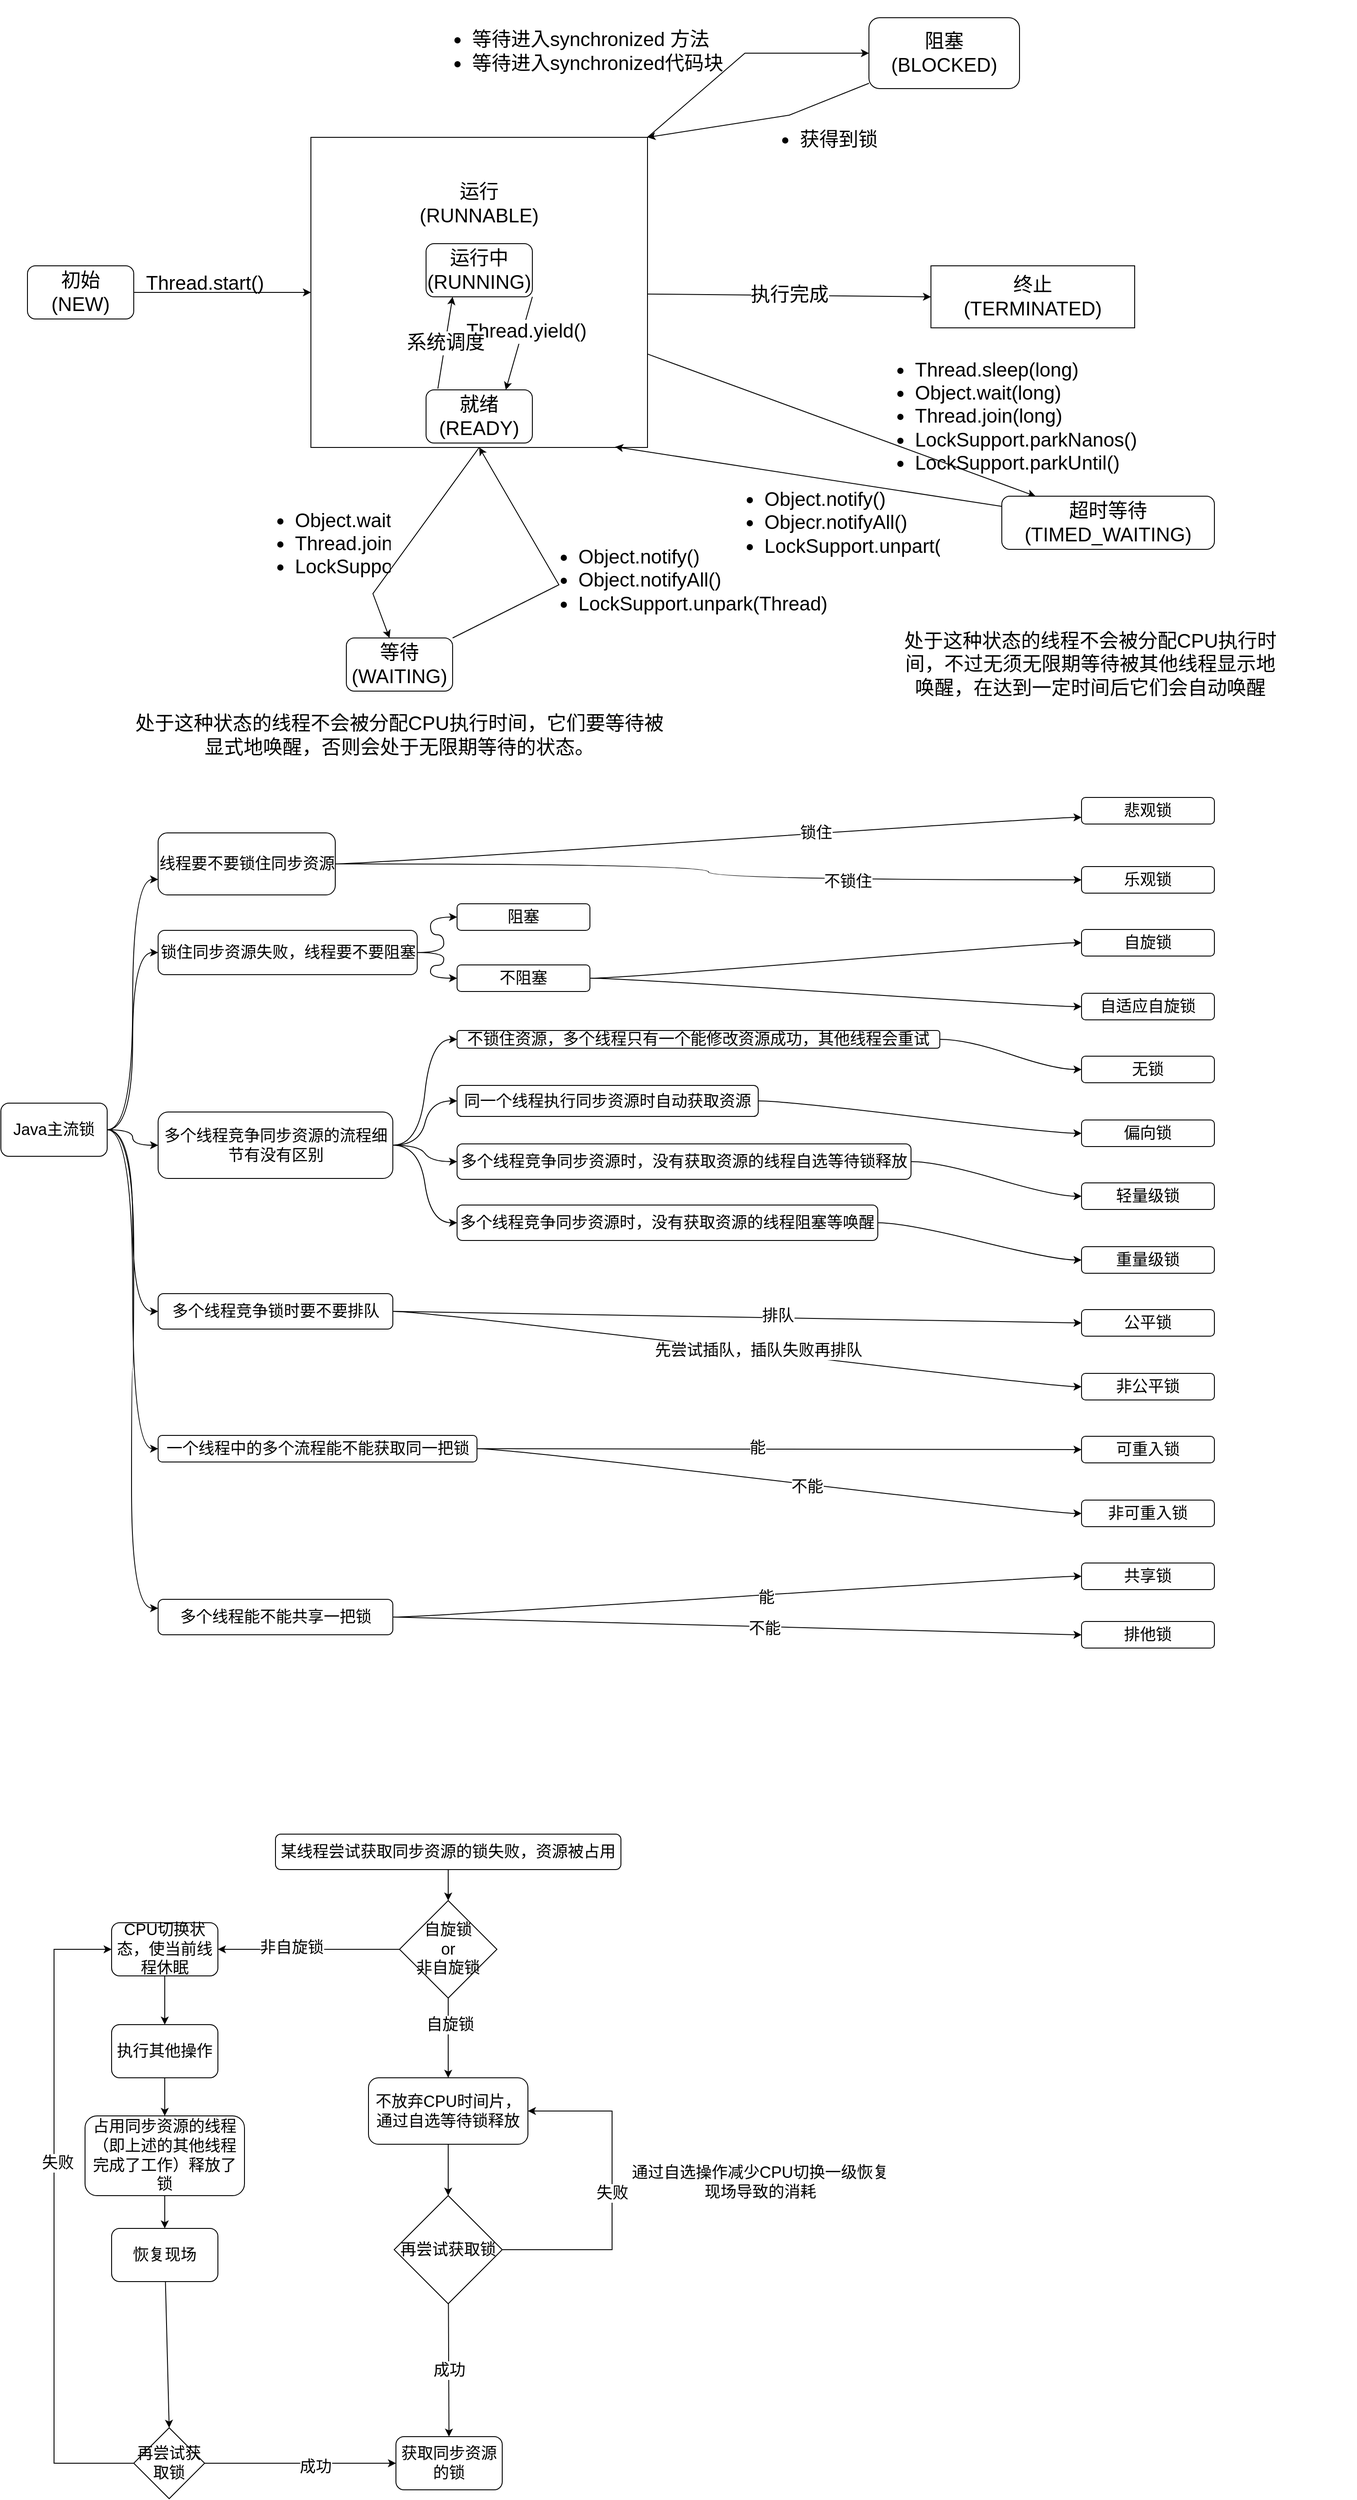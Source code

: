 <mxfile version="20.8.18" type="github">
  <diagram name="第 1 页" id="tizCBJ4NKOCjr-1ZEh5j">
    <mxGraphModel dx="1687" dy="899" grid="1" gridSize="10" guides="1" tooltips="1" connect="1" arrows="1" fold="1" page="1" pageScale="1" pageWidth="4681" pageHeight="3300" math="0" shadow="0">
      <root>
        <mxCell id="0" />
        <mxCell id="1" parent="0" />
        <mxCell id="bgsILNq23VBd8kHxIPbx-1" style="edgeStyle=orthogonalEdgeStyle;rounded=0;orthogonalLoop=1;jettySize=auto;html=1;entryX=0;entryY=0.5;entryDx=0;entryDy=0;fontSize=22;" parent="1" source="bgsILNq23VBd8kHxIPbx-2" target="bgsILNq23VBd8kHxIPbx-7" edge="1">
          <mxGeometry relative="1" as="geometry">
            <Array as="points">
              <mxPoint x="220" y="400" />
              <mxPoint x="220" y="400" />
            </Array>
          </mxGeometry>
        </mxCell>
        <mxCell id="bgsILNq23VBd8kHxIPbx-2" value="初始&lt;br style=&quot;font-size: 22px;&quot;&gt;(NEW)" style="rounded=1;whiteSpace=wrap;html=1;fontSize=22;" parent="1" vertex="1">
          <mxGeometry x="40" y="370" width="120" height="60" as="geometry" />
        </mxCell>
        <mxCell id="bgsILNq23VBd8kHxIPbx-3" value="执行完成" style="edgeStyle=none;rounded=0;orthogonalLoop=1;jettySize=auto;html=1;entryX=0;entryY=0.5;entryDx=0;entryDy=0;fontSize=22;" parent="1" source="bgsILNq23VBd8kHxIPbx-7" target="bgsILNq23VBd8kHxIPbx-15" edge="1">
          <mxGeometry relative="1" as="geometry" />
        </mxCell>
        <mxCell id="bgsILNq23VBd8kHxIPbx-4" style="edgeStyle=none;rounded=0;orthogonalLoop=1;jettySize=auto;html=1;exitX=1;exitY=0;exitDx=0;exitDy=0;fontSize=22;" parent="1" source="bgsILNq23VBd8kHxIPbx-7" target="bgsILNq23VBd8kHxIPbx-17" edge="1">
          <mxGeometry relative="1" as="geometry">
            <Array as="points">
              <mxPoint x="850" y="130" />
            </Array>
          </mxGeometry>
        </mxCell>
        <mxCell id="bgsILNq23VBd8kHxIPbx-5" style="edgeStyle=none;rounded=0;orthogonalLoop=1;jettySize=auto;html=1;exitX=0.5;exitY=1;exitDx=0;exitDy=0;fontSize=22;" parent="1" source="bgsILNq23VBd8kHxIPbx-7" target="bgsILNq23VBd8kHxIPbx-21" edge="1">
          <mxGeometry relative="1" as="geometry">
            <Array as="points">
              <mxPoint x="430" y="740" />
            </Array>
          </mxGeometry>
        </mxCell>
        <mxCell id="bgsILNq23VBd8kHxIPbx-6" style="edgeStyle=none;rounded=0;orthogonalLoop=1;jettySize=auto;html=1;fontSize=22;" parent="1" source="bgsILNq23VBd8kHxIPbx-7" target="bgsILNq23VBd8kHxIPbx-25" edge="1">
          <mxGeometry relative="1" as="geometry" />
        </mxCell>
        <mxCell id="bgsILNq23VBd8kHxIPbx-7" value="&lt;blockquote style=&quot;margin: 0px 0px 0px 40px; border: none; padding: 0px; font-size: 22px;&quot;&gt;&lt;div style=&quot;font-size: 22px;&quot;&gt;&lt;br style=&quot;font-size: 22px;&quot;&gt;&lt;/div&gt;&lt;/blockquote&gt;" style="rounded=0;whiteSpace=wrap;html=1;align=center;fontSize=22;" parent="1" vertex="1">
          <mxGeometry x="360" y="225" width="380" height="350" as="geometry" />
        </mxCell>
        <mxCell id="bgsILNq23VBd8kHxIPbx-8" value="Thread.start()" style="text;html=1;align=center;verticalAlign=middle;resizable=0;points=[];autosize=1;strokeColor=none;fillColor=none;fontSize=22;" parent="1" vertex="1">
          <mxGeometry x="160" y="370" width="160" height="40" as="geometry" />
        </mxCell>
        <mxCell id="bgsILNq23VBd8kHxIPbx-9" value="运行&lt;br style=&quot;font-size: 22px;&quot;&gt;(RUNNABLE)" style="rounded=1;whiteSpace=wrap;html=1;strokeColor=none;fontSize=22;" parent="1" vertex="1">
          <mxGeometry x="430" y="240" width="240" height="120" as="geometry" />
        </mxCell>
        <mxCell id="bgsILNq23VBd8kHxIPbx-10" style="rounded=0;orthogonalLoop=1;jettySize=auto;html=1;entryX=0.75;entryY=0;entryDx=0;entryDy=0;fontSize=22;exitX=1;exitY=1;exitDx=0;exitDy=0;" parent="1" source="bgsILNq23VBd8kHxIPbx-12" target="bgsILNq23VBd8kHxIPbx-14" edge="1">
          <mxGeometry relative="1" as="geometry" />
        </mxCell>
        <mxCell id="bgsILNq23VBd8kHxIPbx-11" value="Thread.yield()" style="edgeLabel;html=1;align=center;verticalAlign=middle;resizable=0;points=[];fontSize=22;" parent="bgsILNq23VBd8kHxIPbx-10" vertex="1" connectable="0">
          <mxGeometry x="-0.276" y="4" relative="1" as="geometry">
            <mxPoint as="offset" />
          </mxGeometry>
        </mxCell>
        <mxCell id="bgsILNq23VBd8kHxIPbx-12" value="运行中&lt;br style=&quot;font-size: 22px;&quot;&gt;(RUNNING)" style="rounded=1;whiteSpace=wrap;html=1;fontSize=22;" parent="1" vertex="1">
          <mxGeometry x="490" y="345" width="120" height="60" as="geometry" />
        </mxCell>
        <mxCell id="bgsILNq23VBd8kHxIPbx-13" value="系统调度" style="edgeStyle=none;rounded=0;orthogonalLoop=1;jettySize=auto;html=1;entryX=0.25;entryY=1;entryDx=0;entryDy=0;fontSize=22;exitX=0.111;exitY=-0.022;exitDx=0;exitDy=0;exitPerimeter=0;" parent="1" source="bgsILNq23VBd8kHxIPbx-14" target="bgsILNq23VBd8kHxIPbx-12" edge="1">
          <mxGeometry relative="1" as="geometry" />
        </mxCell>
        <mxCell id="bgsILNq23VBd8kHxIPbx-14" value="就绪&lt;br style=&quot;font-size: 22px;&quot;&gt;(READY)" style="rounded=1;whiteSpace=wrap;html=1;fontSize=22;" parent="1" vertex="1">
          <mxGeometry x="490" y="510" width="120" height="60" as="geometry" />
        </mxCell>
        <mxCell id="bgsILNq23VBd8kHxIPbx-15" value="终止&lt;br style=&quot;font-size: 22px;&quot;&gt;(TERMINATED)" style="rounded=0;whiteSpace=wrap;html=1;fontSize=22;" parent="1" vertex="1">
          <mxGeometry x="1060" y="370" width="230" height="70" as="geometry" />
        </mxCell>
        <mxCell id="bgsILNq23VBd8kHxIPbx-16" style="edgeStyle=none;rounded=0;orthogonalLoop=1;jettySize=auto;html=1;entryX=1;entryY=0;entryDx=0;entryDy=0;fontSize=22;" parent="1" source="bgsILNq23VBd8kHxIPbx-17" target="bgsILNq23VBd8kHxIPbx-7" edge="1">
          <mxGeometry relative="1" as="geometry">
            <Array as="points">
              <mxPoint x="900" y="200" />
            </Array>
          </mxGeometry>
        </mxCell>
        <mxCell id="bgsILNq23VBd8kHxIPbx-17" value="阻塞&lt;br style=&quot;font-size: 22px;&quot;&gt;(BLOCKED)" style="rounded=1;whiteSpace=wrap;html=1;fontSize=22;" parent="1" vertex="1">
          <mxGeometry x="990" y="90" width="170" height="80" as="geometry" />
        </mxCell>
        <mxCell id="bgsILNq23VBd8kHxIPbx-18" value="&lt;ul style=&quot;font-size: 22px;&quot;&gt;&lt;li style=&quot;font-size: 22px;&quot;&gt;等待进入synchronized 方法&lt;/li&gt;&lt;li style=&quot;font-size: 22px;&quot;&gt;等待进入synchronized代码块&lt;/li&gt;&lt;/ul&gt;" style="text;strokeColor=none;fillColor=none;html=1;whiteSpace=wrap;verticalAlign=middle;overflow=hidden;fontSize=22;" parent="1" vertex="1">
          <mxGeometry x="500" y="70" width="360" height="115" as="geometry" />
        </mxCell>
        <mxCell id="bgsILNq23VBd8kHxIPbx-19" value="&lt;ul style=&quot;font-size: 22px;&quot;&gt;&lt;li style=&quot;font-size: 22px;&quot;&gt;获得到锁&lt;/li&gt;&lt;/ul&gt;" style="text;strokeColor=none;fillColor=none;html=1;whiteSpace=wrap;verticalAlign=middle;overflow=hidden;fontSize=22;" parent="1" vertex="1">
          <mxGeometry x="870" y="190" width="130" height="60" as="geometry" />
        </mxCell>
        <mxCell id="bgsILNq23VBd8kHxIPbx-20" style="edgeStyle=none;rounded=0;orthogonalLoop=1;jettySize=auto;html=1;entryX=0.5;entryY=1;entryDx=0;entryDy=0;fontSize=22;" parent="1" source="bgsILNq23VBd8kHxIPbx-21" target="bgsILNq23VBd8kHxIPbx-7" edge="1">
          <mxGeometry relative="1" as="geometry">
            <Array as="points">
              <mxPoint x="640" y="730" />
            </Array>
          </mxGeometry>
        </mxCell>
        <mxCell id="bgsILNq23VBd8kHxIPbx-21" value="等待&lt;br style=&quot;font-size: 22px;&quot;&gt;(WAITING)" style="rounded=1;whiteSpace=wrap;html=1;fontSize=22;" parent="1" vertex="1">
          <mxGeometry x="400" y="790" width="120" height="60" as="geometry" />
        </mxCell>
        <mxCell id="bgsILNq23VBd8kHxIPbx-22" value="&lt;ul style=&quot;font-size: 22px;&quot;&gt;&lt;li style=&quot;font-size: 22px;&quot;&gt;Object.wait()&lt;/li&gt;&lt;li style=&quot;font-size: 22px;&quot;&gt;Thread.join()&lt;/li&gt;&lt;li style=&quot;font-size: 22px;&quot;&gt;LockSupport.park()&lt;/li&gt;&lt;/ul&gt;" style="text;strokeColor=none;fillColor=none;html=1;whiteSpace=wrap;verticalAlign=middle;overflow=hidden;fontSize=22;" parent="1" vertex="1">
          <mxGeometry x="300" y="620" width="150" height="110" as="geometry" />
        </mxCell>
        <mxCell id="bgsILNq23VBd8kHxIPbx-23" value="&lt;ul style=&quot;font-size: 22px;&quot;&gt;&lt;li style=&quot;font-size: 22px;&quot;&gt;Object.notify()&lt;/li&gt;&lt;li style=&quot;font-size: 22px;&quot;&gt;Object.notifyAll()&lt;/li&gt;&lt;li style=&quot;font-size: 22px;&quot;&gt;LockSupport.unpark(Thread)&lt;/li&gt;&lt;/ul&gt;" style="text;strokeColor=none;fillColor=none;html=1;whiteSpace=wrap;verticalAlign=middle;overflow=hidden;fontSize=22;" parent="1" vertex="1">
          <mxGeometry x="620" y="630" width="360" height="190" as="geometry" />
        </mxCell>
        <mxCell id="bgsILNq23VBd8kHxIPbx-24" style="edgeStyle=none;rounded=0;orthogonalLoop=1;jettySize=auto;html=1;entryX=0.904;entryY=0.998;entryDx=0;entryDy=0;entryPerimeter=0;fontSize=22;" parent="1" source="bgsILNq23VBd8kHxIPbx-25" target="bgsILNq23VBd8kHxIPbx-7" edge="1">
          <mxGeometry relative="1" as="geometry" />
        </mxCell>
        <mxCell id="bgsILNq23VBd8kHxIPbx-25" value="超时等待&lt;br style=&quot;font-size: 22px;&quot;&gt;(TIMED_WAITING)" style="rounded=1;whiteSpace=wrap;html=1;fontSize=22;" parent="1" vertex="1">
          <mxGeometry x="1140" y="630" width="240" height="60" as="geometry" />
        </mxCell>
        <mxCell id="bgsILNq23VBd8kHxIPbx-26" value="&lt;ul style=&quot;font-size: 22px;&quot;&gt;&lt;li style=&quot;font-size: 22px;&quot;&gt;Thread.sleep(long)&lt;/li&gt;&lt;li style=&quot;font-size: 22px;&quot;&gt;Object.wait(long)&lt;/li&gt;&lt;li style=&quot;font-size: 22px;&quot;&gt;Thread.join(long)&lt;/li&gt;&lt;li style=&quot;font-size: 22px;&quot;&gt;LockSupport.parkNanos()&lt;/li&gt;&lt;li style=&quot;font-size: 22px;&quot;&gt;LockSupport.parkUntil()&lt;/li&gt;&lt;/ul&gt;" style="text;strokeColor=none;fillColor=none;html=1;whiteSpace=wrap;verticalAlign=middle;overflow=hidden;fontSize=22;" parent="1" vertex="1">
          <mxGeometry x="1000" y="450" width="540" height="160" as="geometry" />
        </mxCell>
        <mxCell id="bgsILNq23VBd8kHxIPbx-27" value="&lt;ul style=&quot;font-size: 22px;&quot;&gt;&lt;li style=&quot;font-size: 22px;&quot;&gt;Object.notify()&lt;/li&gt;&lt;li style=&quot;font-size: 22px;&quot;&gt;Objecr.notifyAll()&lt;/li&gt;&lt;li style=&quot;font-size: 22px;&quot;&gt;LockSupport.unpart(Thread)&lt;/li&gt;&lt;/ul&gt;" style="text;strokeColor=none;fillColor=none;html=1;whiteSpace=wrap;verticalAlign=middle;overflow=hidden;fontSize=22;" parent="1" vertex="1">
          <mxGeometry x="830" y="590" width="240" height="140" as="geometry" />
        </mxCell>
        <mxCell id="bgsILNq23VBd8kHxIPbx-28" value="处于这种状态的线程不会被分配CPU执行时间，它们要等待被显式地唤醒，否则会处于无限期等待的状态。" style="text;html=1;strokeColor=none;fillColor=none;align=center;verticalAlign=middle;whiteSpace=wrap;rounded=0;fontSize=22;" parent="1" vertex="1">
          <mxGeometry x="155" y="870" width="610" height="60" as="geometry" />
        </mxCell>
        <mxCell id="bgsILNq23VBd8kHxIPbx-29" value="处于这种状态的线程不会被分配CPU执行时间，不过无须无限期等待被其他线程显示地唤醒，在达到一定时间后它们会自动唤醒" style="text;html=1;strokeColor=none;fillColor=none;align=center;verticalAlign=middle;whiteSpace=wrap;rounded=0;fontSize=22;" parent="1" vertex="1">
          <mxGeometry x="1020" y="770" width="440" height="100" as="geometry" />
        </mxCell>
        <mxCell id="fL1u7YHBPLcw1aEHQzyN-34" style="edgeStyle=orthogonalEdgeStyle;curved=1;rounded=0;orthogonalLoop=1;jettySize=auto;html=1;entryX=0;entryY=0.75;entryDx=0;entryDy=0;fontSize=18;" parent="1" source="fL1u7YHBPLcw1aEHQzyN-1" target="fL1u7YHBPLcw1aEHQzyN-2" edge="1">
          <mxGeometry relative="1" as="geometry" />
        </mxCell>
        <mxCell id="fL1u7YHBPLcw1aEHQzyN-35" style="edgeStyle=orthogonalEdgeStyle;curved=1;rounded=0;orthogonalLoop=1;jettySize=auto;html=1;entryX=0;entryY=0.5;entryDx=0;entryDy=0;fontSize=18;" parent="1" source="fL1u7YHBPLcw1aEHQzyN-1" target="fL1u7YHBPLcw1aEHQzyN-3" edge="1">
          <mxGeometry relative="1" as="geometry" />
        </mxCell>
        <mxCell id="fL1u7YHBPLcw1aEHQzyN-36" style="edgeStyle=orthogonalEdgeStyle;curved=1;rounded=0;orthogonalLoop=1;jettySize=auto;html=1;entryX=0;entryY=0.5;entryDx=0;entryDy=0;fontSize=18;" parent="1" source="fL1u7YHBPLcw1aEHQzyN-1" target="fL1u7YHBPLcw1aEHQzyN-4" edge="1">
          <mxGeometry relative="1" as="geometry" />
        </mxCell>
        <mxCell id="fL1u7YHBPLcw1aEHQzyN-37" style="edgeStyle=orthogonalEdgeStyle;curved=1;rounded=0;orthogonalLoop=1;jettySize=auto;html=1;entryX=0;entryY=0.5;entryDx=0;entryDy=0;fontSize=18;" parent="1" source="fL1u7YHBPLcw1aEHQzyN-1" target="fL1u7YHBPLcw1aEHQzyN-22" edge="1">
          <mxGeometry relative="1" as="geometry" />
        </mxCell>
        <mxCell id="fL1u7YHBPLcw1aEHQzyN-38" style="edgeStyle=orthogonalEdgeStyle;curved=1;rounded=0;orthogonalLoop=1;jettySize=auto;html=1;entryX=0;entryY=0.5;entryDx=0;entryDy=0;fontSize=18;" parent="1" source="fL1u7YHBPLcw1aEHQzyN-1" target="fL1u7YHBPLcw1aEHQzyN-26" edge="1">
          <mxGeometry relative="1" as="geometry" />
        </mxCell>
        <mxCell id="fL1u7YHBPLcw1aEHQzyN-68" style="edgeStyle=entityRelationEdgeStyle;curved=1;orthogonalLoop=1;jettySize=auto;html=1;entryX=0;entryY=0.25;entryDx=0;entryDy=0;fontSize=18;" parent="1" source="fL1u7YHBPLcw1aEHQzyN-1" target="fL1u7YHBPLcw1aEHQzyN-29" edge="1">
          <mxGeometry relative="1" as="geometry" />
        </mxCell>
        <mxCell id="fL1u7YHBPLcw1aEHQzyN-1" value="Java主流锁" style="rounded=1;whiteSpace=wrap;html=1;fontSize=18;" parent="1" vertex="1">
          <mxGeometry x="10" y="1315" width="120" height="60" as="geometry" />
        </mxCell>
        <mxCell id="fL1u7YHBPLcw1aEHQzyN-39" style="orthogonalLoop=1;jettySize=auto;html=1;entryX=0;entryY=0.75;entryDx=0;entryDy=0;edgeStyle=entityRelationEdgeStyle;curved=1;fontSize=18;" parent="1" source="fL1u7YHBPLcw1aEHQzyN-2" target="fL1u7YHBPLcw1aEHQzyN-5" edge="1">
          <mxGeometry relative="1" as="geometry" />
        </mxCell>
        <mxCell id="fL1u7YHBPLcw1aEHQzyN-41" value="锁住" style="edgeLabel;html=1;align=center;verticalAlign=middle;resizable=0;points=[];fontSize=18;" parent="fL1u7YHBPLcw1aEHQzyN-39" vertex="1" connectable="0">
          <mxGeometry x="0.286" y="1" relative="1" as="geometry">
            <mxPoint as="offset" />
          </mxGeometry>
        </mxCell>
        <mxCell id="fL1u7YHBPLcw1aEHQzyN-40" style="edgeStyle=orthogonalEdgeStyle;curved=1;rounded=0;orthogonalLoop=1;jettySize=auto;html=1;fontSize=18;" parent="1" source="fL1u7YHBPLcw1aEHQzyN-2" target="fL1u7YHBPLcw1aEHQzyN-6" edge="1">
          <mxGeometry relative="1" as="geometry" />
        </mxCell>
        <mxCell id="fL1u7YHBPLcw1aEHQzyN-42" value="不锁住" style="edgeLabel;html=1;align=center;verticalAlign=middle;resizable=0;points=[];fontSize=18;" parent="fL1u7YHBPLcw1aEHQzyN-40" vertex="1" connectable="0">
          <mxGeometry x="0.385" y="-2" relative="1" as="geometry">
            <mxPoint as="offset" />
          </mxGeometry>
        </mxCell>
        <mxCell id="fL1u7YHBPLcw1aEHQzyN-2" value="线程要不要锁住同步资源" style="rounded=1;whiteSpace=wrap;html=1;fontSize=18;" parent="1" vertex="1">
          <mxGeometry x="187.5" y="1010" width="200" height="70" as="geometry" />
        </mxCell>
        <mxCell id="fL1u7YHBPLcw1aEHQzyN-47" style="edgeStyle=entityRelationEdgeStyle;curved=1;orthogonalLoop=1;jettySize=auto;html=1;fontSize=18;" parent="1" source="fL1u7YHBPLcw1aEHQzyN-3" target="fL1u7YHBPLcw1aEHQzyN-10" edge="1">
          <mxGeometry relative="1" as="geometry" />
        </mxCell>
        <mxCell id="fL1u7YHBPLcw1aEHQzyN-48" style="edgeStyle=entityRelationEdgeStyle;curved=1;orthogonalLoop=1;jettySize=auto;html=1;fontSize=18;" parent="1" source="fL1u7YHBPLcw1aEHQzyN-3" target="fL1u7YHBPLcw1aEHQzyN-43" edge="1">
          <mxGeometry relative="1" as="geometry" />
        </mxCell>
        <mxCell id="fL1u7YHBPLcw1aEHQzyN-3" value="锁住同步资源失败，线程要不要阻塞" style="rounded=1;whiteSpace=wrap;html=1;fontSize=18;" parent="1" vertex="1">
          <mxGeometry x="187.5" y="1120" width="292.5" height="50" as="geometry" />
        </mxCell>
        <mxCell id="fL1u7YHBPLcw1aEHQzyN-49" style="edgeStyle=entityRelationEdgeStyle;curved=1;orthogonalLoop=1;jettySize=auto;html=1;fontSize=18;" parent="1" source="fL1u7YHBPLcw1aEHQzyN-4" target="fL1u7YHBPLcw1aEHQzyN-13" edge="1">
          <mxGeometry relative="1" as="geometry" />
        </mxCell>
        <mxCell id="fL1u7YHBPLcw1aEHQzyN-50" style="edgeStyle=entityRelationEdgeStyle;curved=1;orthogonalLoop=1;jettySize=auto;html=1;entryX=0;entryY=0.5;entryDx=0;entryDy=0;fontSize=18;" parent="1" source="fL1u7YHBPLcw1aEHQzyN-4" target="fL1u7YHBPLcw1aEHQzyN-15" edge="1">
          <mxGeometry relative="1" as="geometry" />
        </mxCell>
        <mxCell id="fL1u7YHBPLcw1aEHQzyN-51" style="edgeStyle=entityRelationEdgeStyle;curved=1;orthogonalLoop=1;jettySize=auto;html=1;fontSize=18;" parent="1" source="fL1u7YHBPLcw1aEHQzyN-4" target="fL1u7YHBPLcw1aEHQzyN-16" edge="1">
          <mxGeometry relative="1" as="geometry" />
        </mxCell>
        <mxCell id="fL1u7YHBPLcw1aEHQzyN-52" style="edgeStyle=entityRelationEdgeStyle;curved=1;orthogonalLoop=1;jettySize=auto;html=1;entryX=0;entryY=0.5;entryDx=0;entryDy=0;fontSize=18;" parent="1" source="fL1u7YHBPLcw1aEHQzyN-4" target="fL1u7YHBPLcw1aEHQzyN-20" edge="1">
          <mxGeometry relative="1" as="geometry" />
        </mxCell>
        <mxCell id="fL1u7YHBPLcw1aEHQzyN-4" value="多个线程竞争同步资源的流程细节有没有区别" style="rounded=1;whiteSpace=wrap;html=1;fontSize=18;" parent="1" vertex="1">
          <mxGeometry x="187.5" y="1325" width="265" height="75" as="geometry" />
        </mxCell>
        <mxCell id="fL1u7YHBPLcw1aEHQzyN-5" value="悲观锁" style="rounded=1;whiteSpace=wrap;html=1;fontSize=18;" parent="1" vertex="1">
          <mxGeometry x="1230" y="970" width="150" height="30" as="geometry" />
        </mxCell>
        <mxCell id="fL1u7YHBPLcw1aEHQzyN-6" value="乐观锁" style="rounded=1;whiteSpace=wrap;html=1;fontSize=18;" parent="1" vertex="1">
          <mxGeometry x="1230" y="1048" width="150" height="30" as="geometry" />
        </mxCell>
        <mxCell id="fL1u7YHBPLcw1aEHQzyN-45" style="edgeStyle=entityRelationEdgeStyle;curved=1;orthogonalLoop=1;jettySize=auto;html=1;entryX=0;entryY=0.5;entryDx=0;entryDy=0;fontSize=18;" parent="1" source="fL1u7YHBPLcw1aEHQzyN-10" target="fL1u7YHBPLcw1aEHQzyN-12" edge="1">
          <mxGeometry relative="1" as="geometry" />
        </mxCell>
        <mxCell id="fL1u7YHBPLcw1aEHQzyN-46" style="edgeStyle=entityRelationEdgeStyle;curved=1;orthogonalLoop=1;jettySize=auto;html=1;fontSize=18;" parent="1" source="fL1u7YHBPLcw1aEHQzyN-10" target="fL1u7YHBPLcw1aEHQzyN-11" edge="1">
          <mxGeometry relative="1" as="geometry" />
        </mxCell>
        <mxCell id="fL1u7YHBPLcw1aEHQzyN-10" value="不阻塞" style="rounded=1;whiteSpace=wrap;html=1;fontSize=18;" parent="1" vertex="1">
          <mxGeometry x="525" y="1159" width="150" height="30" as="geometry" />
        </mxCell>
        <mxCell id="fL1u7YHBPLcw1aEHQzyN-11" value="自适应自旋锁" style="rounded=1;whiteSpace=wrap;html=1;fontSize=18;" parent="1" vertex="1">
          <mxGeometry x="1230" y="1191" width="150" height="30" as="geometry" />
        </mxCell>
        <mxCell id="fL1u7YHBPLcw1aEHQzyN-12" value="自旋锁" style="rounded=1;whiteSpace=wrap;html=1;fontSize=18;" parent="1" vertex="1">
          <mxGeometry x="1230" y="1119" width="150" height="30" as="geometry" />
        </mxCell>
        <mxCell id="fL1u7YHBPLcw1aEHQzyN-72" style="edgeStyle=entityRelationEdgeStyle;curved=1;orthogonalLoop=1;jettySize=auto;html=1;fontSize=18;" parent="1" source="fL1u7YHBPLcw1aEHQzyN-13" target="fL1u7YHBPLcw1aEHQzyN-18" edge="1">
          <mxGeometry relative="1" as="geometry" />
        </mxCell>
        <mxCell id="fL1u7YHBPLcw1aEHQzyN-13" value="不锁住资源，多个线程只有一个能修改资源成功，其他线程会重试" style="rounded=1;whiteSpace=wrap;html=1;fontSize=18;" parent="1" vertex="1">
          <mxGeometry x="525" y="1233" width="545" height="20" as="geometry" />
        </mxCell>
        <mxCell id="fL1u7YHBPLcw1aEHQzyN-71" style="edgeStyle=entityRelationEdgeStyle;curved=1;orthogonalLoop=1;jettySize=auto;html=1;fontSize=18;" parent="1" source="fL1u7YHBPLcw1aEHQzyN-15" target="fL1u7YHBPLcw1aEHQzyN-17" edge="1">
          <mxGeometry relative="1" as="geometry" />
        </mxCell>
        <mxCell id="fL1u7YHBPLcw1aEHQzyN-15" value="同一个线程执行同步资源时自动获取资源" style="rounded=1;whiteSpace=wrap;html=1;fontSize=18;" parent="1" vertex="1">
          <mxGeometry x="525" y="1295" width="340" height="35" as="geometry" />
        </mxCell>
        <mxCell id="fL1u7YHBPLcw1aEHQzyN-70" style="edgeStyle=entityRelationEdgeStyle;curved=1;orthogonalLoop=1;jettySize=auto;html=1;fontSize=18;" parent="1" source="fL1u7YHBPLcw1aEHQzyN-16" target="fL1u7YHBPLcw1aEHQzyN-19" edge="1">
          <mxGeometry relative="1" as="geometry" />
        </mxCell>
        <mxCell id="fL1u7YHBPLcw1aEHQzyN-16" value="多个线程竞争同步资源时，没有获取资源的线程自选等待锁释放" style="rounded=1;whiteSpace=wrap;html=1;fontSize=18;" parent="1" vertex="1">
          <mxGeometry x="525" y="1361" width="512.5" height="40" as="geometry" />
        </mxCell>
        <mxCell id="fL1u7YHBPLcw1aEHQzyN-17" value="偏向锁" style="rounded=1;whiteSpace=wrap;html=1;fontSize=18;" parent="1" vertex="1">
          <mxGeometry x="1230" y="1334" width="150" height="30" as="geometry" />
        </mxCell>
        <mxCell id="fL1u7YHBPLcw1aEHQzyN-18" value="无锁" style="rounded=1;whiteSpace=wrap;html=1;fontSize=18;" parent="1" vertex="1">
          <mxGeometry x="1230" y="1262" width="150" height="30" as="geometry" />
        </mxCell>
        <mxCell id="fL1u7YHBPLcw1aEHQzyN-19" value="轻量级锁" style="rounded=1;whiteSpace=wrap;html=1;fontSize=18;" parent="1" vertex="1">
          <mxGeometry x="1230" y="1405" width="150" height="30" as="geometry" />
        </mxCell>
        <mxCell id="fL1u7YHBPLcw1aEHQzyN-69" style="edgeStyle=entityRelationEdgeStyle;curved=1;orthogonalLoop=1;jettySize=auto;html=1;fontSize=18;" parent="1" source="fL1u7YHBPLcw1aEHQzyN-20" target="fL1u7YHBPLcw1aEHQzyN-21" edge="1">
          <mxGeometry relative="1" as="geometry" />
        </mxCell>
        <mxCell id="fL1u7YHBPLcw1aEHQzyN-20" value="多个线程竞争同步资源时，没有获取资源的线程阻塞等唤醒" style="rounded=1;whiteSpace=wrap;html=1;fontSize=18;" parent="1" vertex="1">
          <mxGeometry x="525" y="1430" width="475" height="40" as="geometry" />
        </mxCell>
        <mxCell id="fL1u7YHBPLcw1aEHQzyN-21" value="重量级锁" style="rounded=1;whiteSpace=wrap;html=1;fontSize=18;" parent="1" vertex="1">
          <mxGeometry x="1230" y="1477" width="150" height="30" as="geometry" />
        </mxCell>
        <mxCell id="fL1u7YHBPLcw1aEHQzyN-55" style="edgeStyle=entityRelationEdgeStyle;curved=1;orthogonalLoop=1;jettySize=auto;html=1;fontSize=18;" parent="1" source="fL1u7YHBPLcw1aEHQzyN-22" target="fL1u7YHBPLcw1aEHQzyN-25" edge="1">
          <mxGeometry relative="1" as="geometry" />
        </mxCell>
        <mxCell id="fL1u7YHBPLcw1aEHQzyN-56" value="排队" style="edgeLabel;html=1;align=center;verticalAlign=middle;resizable=0;points=[];fontSize=18;" parent="fL1u7YHBPLcw1aEHQzyN-55" vertex="1" connectable="0">
          <mxGeometry x="0.118" y="3" relative="1" as="geometry">
            <mxPoint as="offset" />
          </mxGeometry>
        </mxCell>
        <mxCell id="fL1u7YHBPLcw1aEHQzyN-57" style="edgeStyle=entityRelationEdgeStyle;curved=1;orthogonalLoop=1;jettySize=auto;html=1;fontSize=18;" parent="1" source="fL1u7YHBPLcw1aEHQzyN-22" target="fL1u7YHBPLcw1aEHQzyN-54" edge="1">
          <mxGeometry relative="1" as="geometry" />
        </mxCell>
        <mxCell id="fL1u7YHBPLcw1aEHQzyN-58" value="先尝试插队，插队失败再排队" style="edgeLabel;html=1;align=center;verticalAlign=middle;resizable=0;points=[];fontSize=18;" parent="fL1u7YHBPLcw1aEHQzyN-57" vertex="1" connectable="0">
          <mxGeometry x="0.061" y="2" relative="1" as="geometry">
            <mxPoint as="offset" />
          </mxGeometry>
        </mxCell>
        <mxCell id="fL1u7YHBPLcw1aEHQzyN-22" value="多个线程竞争锁时要不要排队" style="rounded=1;whiteSpace=wrap;html=1;fontSize=18;" parent="1" vertex="1">
          <mxGeometry x="187.5" y="1530" width="265" height="40" as="geometry" />
        </mxCell>
        <mxCell id="fL1u7YHBPLcw1aEHQzyN-25" value="公平锁" style="rounded=1;whiteSpace=wrap;html=1;fontSize=18;" parent="1" vertex="1">
          <mxGeometry x="1230" y="1548" width="150" height="30" as="geometry" />
        </mxCell>
        <mxCell id="fL1u7YHBPLcw1aEHQzyN-60" style="edgeStyle=entityRelationEdgeStyle;curved=1;orthogonalLoop=1;jettySize=auto;html=1;fontSize=18;" parent="1" source="fL1u7YHBPLcw1aEHQzyN-26" target="fL1u7YHBPLcw1aEHQzyN-27" edge="1">
          <mxGeometry relative="1" as="geometry" />
        </mxCell>
        <mxCell id="fL1u7YHBPLcw1aEHQzyN-61" value="能" style="edgeLabel;html=1;align=center;verticalAlign=middle;resizable=0;points=[];fontSize=18;" parent="fL1u7YHBPLcw1aEHQzyN-60" vertex="1" connectable="0">
          <mxGeometry x="-0.074" y="2" relative="1" as="geometry">
            <mxPoint as="offset" />
          </mxGeometry>
        </mxCell>
        <mxCell id="fL1u7YHBPLcw1aEHQzyN-62" style="edgeStyle=entityRelationEdgeStyle;curved=1;orthogonalLoop=1;jettySize=auto;html=1;fontSize=18;" parent="1" source="fL1u7YHBPLcw1aEHQzyN-26" target="fL1u7YHBPLcw1aEHQzyN-28" edge="1">
          <mxGeometry relative="1" as="geometry" />
        </mxCell>
        <mxCell id="fL1u7YHBPLcw1aEHQzyN-63" value="不能" style="edgeLabel;html=1;align=center;verticalAlign=middle;resizable=0;points=[];fontSize=18;" parent="fL1u7YHBPLcw1aEHQzyN-62" vertex="1" connectable="0">
          <mxGeometry x="0.092" y="-3" relative="1" as="geometry">
            <mxPoint as="offset" />
          </mxGeometry>
        </mxCell>
        <mxCell id="fL1u7YHBPLcw1aEHQzyN-26" value="一个线程中的多个流程能不能获取同一把锁" style="rounded=1;whiteSpace=wrap;html=1;fontSize=18;" parent="1" vertex="1">
          <mxGeometry x="187.5" y="1690" width="360" height="30" as="geometry" />
        </mxCell>
        <mxCell id="fL1u7YHBPLcw1aEHQzyN-27" value="可重入锁" style="rounded=1;whiteSpace=wrap;html=1;fontSize=18;" parent="1" vertex="1">
          <mxGeometry x="1230" y="1691" width="150" height="30" as="geometry" />
        </mxCell>
        <mxCell id="fL1u7YHBPLcw1aEHQzyN-28" value="非可重入锁" style="rounded=1;whiteSpace=wrap;html=1;fontSize=18;" parent="1" vertex="1">
          <mxGeometry x="1230" y="1763" width="150" height="30" as="geometry" />
        </mxCell>
        <mxCell id="fL1u7YHBPLcw1aEHQzyN-64" style="edgeStyle=entityRelationEdgeStyle;curved=1;orthogonalLoop=1;jettySize=auto;html=1;fontSize=18;" parent="1" source="fL1u7YHBPLcw1aEHQzyN-29" target="fL1u7YHBPLcw1aEHQzyN-30" edge="1">
          <mxGeometry relative="1" as="geometry" />
        </mxCell>
        <mxCell id="fL1u7YHBPLcw1aEHQzyN-66" value="能" style="edgeLabel;html=1;align=center;verticalAlign=middle;resizable=0;points=[];fontSize=18;" parent="fL1u7YHBPLcw1aEHQzyN-64" vertex="1" connectable="0">
          <mxGeometry x="0.083" y="-3" relative="1" as="geometry">
            <mxPoint as="offset" />
          </mxGeometry>
        </mxCell>
        <mxCell id="fL1u7YHBPLcw1aEHQzyN-65" style="edgeStyle=entityRelationEdgeStyle;curved=1;orthogonalLoop=1;jettySize=auto;html=1;fontSize=18;" parent="1" source="fL1u7YHBPLcw1aEHQzyN-29" target="fL1u7YHBPLcw1aEHQzyN-31" edge="1">
          <mxGeometry relative="1" as="geometry" />
        </mxCell>
        <mxCell id="fL1u7YHBPLcw1aEHQzyN-67" value="不能" style="edgeLabel;html=1;align=center;verticalAlign=middle;resizable=0;points=[];fontSize=18;" parent="fL1u7YHBPLcw1aEHQzyN-65" vertex="1" connectable="0">
          <mxGeometry x="0.078" y="-2" relative="1" as="geometry">
            <mxPoint as="offset" />
          </mxGeometry>
        </mxCell>
        <mxCell id="fL1u7YHBPLcw1aEHQzyN-29" value="多个线程能不能共享一把锁" style="rounded=1;whiteSpace=wrap;html=1;fontSize=18;" parent="1" vertex="1">
          <mxGeometry x="187.5" y="1875" width="265" height="40" as="geometry" />
        </mxCell>
        <mxCell id="fL1u7YHBPLcw1aEHQzyN-30" value="共享锁" style="rounded=1;whiteSpace=wrap;html=1;fontSize=18;" parent="1" vertex="1">
          <mxGeometry x="1230" y="1834" width="150" height="30" as="geometry" />
        </mxCell>
        <mxCell id="fL1u7YHBPLcw1aEHQzyN-31" value="排他锁" style="rounded=1;whiteSpace=wrap;html=1;fontSize=18;" parent="1" vertex="1">
          <mxGeometry x="1230" y="1900" width="150" height="30" as="geometry" />
        </mxCell>
        <mxCell id="fL1u7YHBPLcw1aEHQzyN-43" value="阻塞" style="rounded=1;whiteSpace=wrap;html=1;fontSize=18;" parent="1" vertex="1">
          <mxGeometry x="525" y="1090" width="150" height="30" as="geometry" />
        </mxCell>
        <mxCell id="fL1u7YHBPLcw1aEHQzyN-54" value="非公平锁" style="rounded=1;whiteSpace=wrap;html=1;fontSize=18;" parent="1" vertex="1">
          <mxGeometry x="1230" y="1620" width="150" height="30" as="geometry" />
        </mxCell>
        <mxCell id="Ct1ywtU4N7qeFrewI2VZ-15" value="" style="rounded=0;orthogonalLoop=1;jettySize=auto;html=1;fontSize=18;" edge="1" parent="1" source="Ct1ywtU4N7qeFrewI2VZ-1" target="Ct1ywtU4N7qeFrewI2VZ-3">
          <mxGeometry relative="1" as="geometry" />
        </mxCell>
        <mxCell id="Ct1ywtU4N7qeFrewI2VZ-1" value="某线程尝试获取同步资源的锁失败，资源被占用" style="rounded=1;whiteSpace=wrap;html=1;fontSize=18;" vertex="1" parent="1">
          <mxGeometry x="320" y="2140" width="390" height="40" as="geometry" />
        </mxCell>
        <mxCell id="Ct1ywtU4N7qeFrewI2VZ-16" style="edgeStyle=none;rounded=0;orthogonalLoop=1;jettySize=auto;html=1;fontSize=18;" edge="1" parent="1" source="Ct1ywtU4N7qeFrewI2VZ-3" target="Ct1ywtU4N7qeFrewI2VZ-9">
          <mxGeometry relative="1" as="geometry" />
        </mxCell>
        <mxCell id="Ct1ywtU4N7qeFrewI2VZ-32" value="自旋锁" style="edgeLabel;html=1;align=center;verticalAlign=middle;resizable=0;points=[];fontSize=18;" vertex="1" connectable="0" parent="Ct1ywtU4N7qeFrewI2VZ-16">
          <mxGeometry x="-0.331" y="2" relative="1" as="geometry">
            <mxPoint as="offset" />
          </mxGeometry>
        </mxCell>
        <mxCell id="Ct1ywtU4N7qeFrewI2VZ-27" style="rounded=0;orthogonalLoop=1;jettySize=auto;html=1;fontSize=18;" edge="1" parent="1" source="Ct1ywtU4N7qeFrewI2VZ-3" target="Ct1ywtU4N7qeFrewI2VZ-4">
          <mxGeometry relative="1" as="geometry" />
        </mxCell>
        <mxCell id="Ct1ywtU4N7qeFrewI2VZ-33" value="非自旋锁" style="edgeLabel;html=1;align=center;verticalAlign=middle;resizable=0;points=[];fontSize=18;" vertex="1" connectable="0" parent="Ct1ywtU4N7qeFrewI2VZ-27">
          <mxGeometry x="0.193" y="-2" relative="1" as="geometry">
            <mxPoint as="offset" />
          </mxGeometry>
        </mxCell>
        <mxCell id="Ct1ywtU4N7qeFrewI2VZ-3" value="自旋锁&lt;br style=&quot;font-size: 18px;&quot;&gt;or&lt;br style=&quot;font-size: 18px;&quot;&gt;非自旋锁" style="rhombus;whiteSpace=wrap;html=1;fontSize=18;" vertex="1" parent="1">
          <mxGeometry x="460" y="2215" width="110" height="110" as="geometry" />
        </mxCell>
        <mxCell id="Ct1ywtU4N7qeFrewI2VZ-19" style="edgeStyle=none;rounded=0;orthogonalLoop=1;jettySize=auto;html=1;entryX=0.5;entryY=0;entryDx=0;entryDy=0;fontSize=18;" edge="1" parent="1" source="Ct1ywtU4N7qeFrewI2VZ-4" target="Ct1ywtU4N7qeFrewI2VZ-5">
          <mxGeometry relative="1" as="geometry" />
        </mxCell>
        <mxCell id="Ct1ywtU4N7qeFrewI2VZ-4" value="CPU切换状态，使当前线程休眠" style="rounded=1;whiteSpace=wrap;html=1;fontSize=18;" vertex="1" parent="1">
          <mxGeometry x="135" y="2240" width="120" height="60" as="geometry" />
        </mxCell>
        <mxCell id="Ct1ywtU4N7qeFrewI2VZ-20" style="edgeStyle=none;rounded=0;orthogonalLoop=1;jettySize=auto;html=1;entryX=0.5;entryY=0;entryDx=0;entryDy=0;fontSize=18;" edge="1" parent="1" source="Ct1ywtU4N7qeFrewI2VZ-5" target="Ct1ywtU4N7qeFrewI2VZ-6">
          <mxGeometry relative="1" as="geometry" />
        </mxCell>
        <mxCell id="Ct1ywtU4N7qeFrewI2VZ-5" value="执行其他操作" style="rounded=1;whiteSpace=wrap;html=1;fontSize=18;" vertex="1" parent="1">
          <mxGeometry x="135" y="2355" width="120" height="60" as="geometry" />
        </mxCell>
        <mxCell id="Ct1ywtU4N7qeFrewI2VZ-21" style="edgeStyle=none;rounded=0;orthogonalLoop=1;jettySize=auto;html=1;fontSize=18;" edge="1" parent="1" source="Ct1ywtU4N7qeFrewI2VZ-6" target="Ct1ywtU4N7qeFrewI2VZ-7">
          <mxGeometry relative="1" as="geometry" />
        </mxCell>
        <mxCell id="Ct1ywtU4N7qeFrewI2VZ-6" value="占用同步资源的线程（即上述的其他线程完成了工作）释放了锁" style="rounded=1;whiteSpace=wrap;html=1;fontSize=18;" vertex="1" parent="1">
          <mxGeometry x="105" y="2458" width="180" height="90" as="geometry" />
        </mxCell>
        <mxCell id="Ct1ywtU4N7qeFrewI2VZ-22" style="edgeStyle=none;rounded=0;orthogonalLoop=1;jettySize=auto;html=1;entryX=0.5;entryY=0;entryDx=0;entryDy=0;fontSize=18;" edge="1" parent="1" source="Ct1ywtU4N7qeFrewI2VZ-7" target="Ct1ywtU4N7qeFrewI2VZ-8">
          <mxGeometry relative="1" as="geometry" />
        </mxCell>
        <mxCell id="Ct1ywtU4N7qeFrewI2VZ-7" value="恢复现场" style="rounded=1;whiteSpace=wrap;html=1;fontSize=18;" vertex="1" parent="1">
          <mxGeometry x="135" y="2585" width="120" height="60" as="geometry" />
        </mxCell>
        <mxCell id="Ct1ywtU4N7qeFrewI2VZ-23" style="edgeStyle=none;rounded=0;orthogonalLoop=1;jettySize=auto;html=1;entryX=0;entryY=0.5;entryDx=0;entryDy=0;fontSize=18;" edge="1" parent="1" source="Ct1ywtU4N7qeFrewI2VZ-8" target="Ct1ywtU4N7qeFrewI2VZ-12">
          <mxGeometry relative="1" as="geometry" />
        </mxCell>
        <mxCell id="Ct1ywtU4N7qeFrewI2VZ-31" value="成功" style="edgeLabel;html=1;align=center;verticalAlign=middle;resizable=0;points=[];fontSize=18;" vertex="1" connectable="0" parent="Ct1ywtU4N7qeFrewI2VZ-23">
          <mxGeometry x="0.167" y="-4" relative="1" as="geometry">
            <mxPoint x="-1" as="offset" />
          </mxGeometry>
        </mxCell>
        <mxCell id="Ct1ywtU4N7qeFrewI2VZ-24" style="edgeStyle=elbowEdgeStyle;rounded=0;orthogonalLoop=1;jettySize=auto;html=1;fontSize=18;" edge="1" parent="1" source="Ct1ywtU4N7qeFrewI2VZ-8" target="Ct1ywtU4N7qeFrewI2VZ-4">
          <mxGeometry relative="1" as="geometry">
            <Array as="points">
              <mxPoint x="70" y="2490" />
            </Array>
          </mxGeometry>
        </mxCell>
        <mxCell id="Ct1ywtU4N7qeFrewI2VZ-30" value="失败" style="edgeLabel;html=1;align=center;verticalAlign=middle;resizable=0;points=[];fontSize=18;" vertex="1" connectable="0" parent="Ct1ywtU4N7qeFrewI2VZ-24">
          <mxGeometry x="0.169" y="-4" relative="1" as="geometry">
            <mxPoint as="offset" />
          </mxGeometry>
        </mxCell>
        <mxCell id="Ct1ywtU4N7qeFrewI2VZ-8" value="再尝试获取锁" style="rhombus;whiteSpace=wrap;html=1;fontSize=18;" vertex="1" parent="1">
          <mxGeometry x="160" y="2810" width="80" height="80" as="geometry" />
        </mxCell>
        <mxCell id="Ct1ywtU4N7qeFrewI2VZ-17" style="edgeStyle=none;rounded=0;orthogonalLoop=1;jettySize=auto;html=1;fontSize=18;" edge="1" parent="1" source="Ct1ywtU4N7qeFrewI2VZ-9" target="Ct1ywtU4N7qeFrewI2VZ-11">
          <mxGeometry relative="1" as="geometry" />
        </mxCell>
        <mxCell id="Ct1ywtU4N7qeFrewI2VZ-9" value="不放弃CPU时间片，通过自选等待锁释放" style="rounded=1;whiteSpace=wrap;html=1;fontSize=18;" vertex="1" parent="1">
          <mxGeometry x="425" y="2415" width="180" height="75" as="geometry" />
        </mxCell>
        <mxCell id="Ct1ywtU4N7qeFrewI2VZ-18" value="成功" style="edgeStyle=none;rounded=0;orthogonalLoop=1;jettySize=auto;html=1;fontSize=18;" edge="1" parent="1" source="Ct1ywtU4N7qeFrewI2VZ-11" target="Ct1ywtU4N7qeFrewI2VZ-12">
          <mxGeometry relative="1" as="geometry" />
        </mxCell>
        <mxCell id="Ct1ywtU4N7qeFrewI2VZ-29" value="失败" style="edgeStyle=orthogonalEdgeStyle;rounded=0;orthogonalLoop=1;jettySize=auto;html=1;fontSize=18;" edge="1" parent="1" source="Ct1ywtU4N7qeFrewI2VZ-11" target="Ct1ywtU4N7qeFrewI2VZ-9">
          <mxGeometry relative="1" as="geometry">
            <Array as="points">
              <mxPoint x="700" y="2609.0" />
              <mxPoint x="700" y="2452.5" />
            </Array>
          </mxGeometry>
        </mxCell>
        <mxCell id="Ct1ywtU4N7qeFrewI2VZ-11" value="再尝试获取锁" style="rhombus;whiteSpace=wrap;html=1;fontSize=18;" vertex="1" parent="1">
          <mxGeometry x="454" y="2548" width="122" height="122" as="geometry" />
        </mxCell>
        <mxCell id="Ct1ywtU4N7qeFrewI2VZ-12" value="获取同步资源的锁" style="rounded=1;whiteSpace=wrap;html=1;fontSize=18;" vertex="1" parent="1">
          <mxGeometry x="456" y="2820" width="120" height="60" as="geometry" />
        </mxCell>
        <mxCell id="Ct1ywtU4N7qeFrewI2VZ-14" value="通过自选操作减少CPU切换一级恢复现场导致的消耗" style="text;html=1;strokeColor=none;fillColor=none;align=center;verticalAlign=middle;whiteSpace=wrap;rounded=0;fontSize=18;" vertex="1" parent="1">
          <mxGeometry x="715" y="2518" width="305" height="30" as="geometry" />
        </mxCell>
      </root>
    </mxGraphModel>
  </diagram>
</mxfile>
